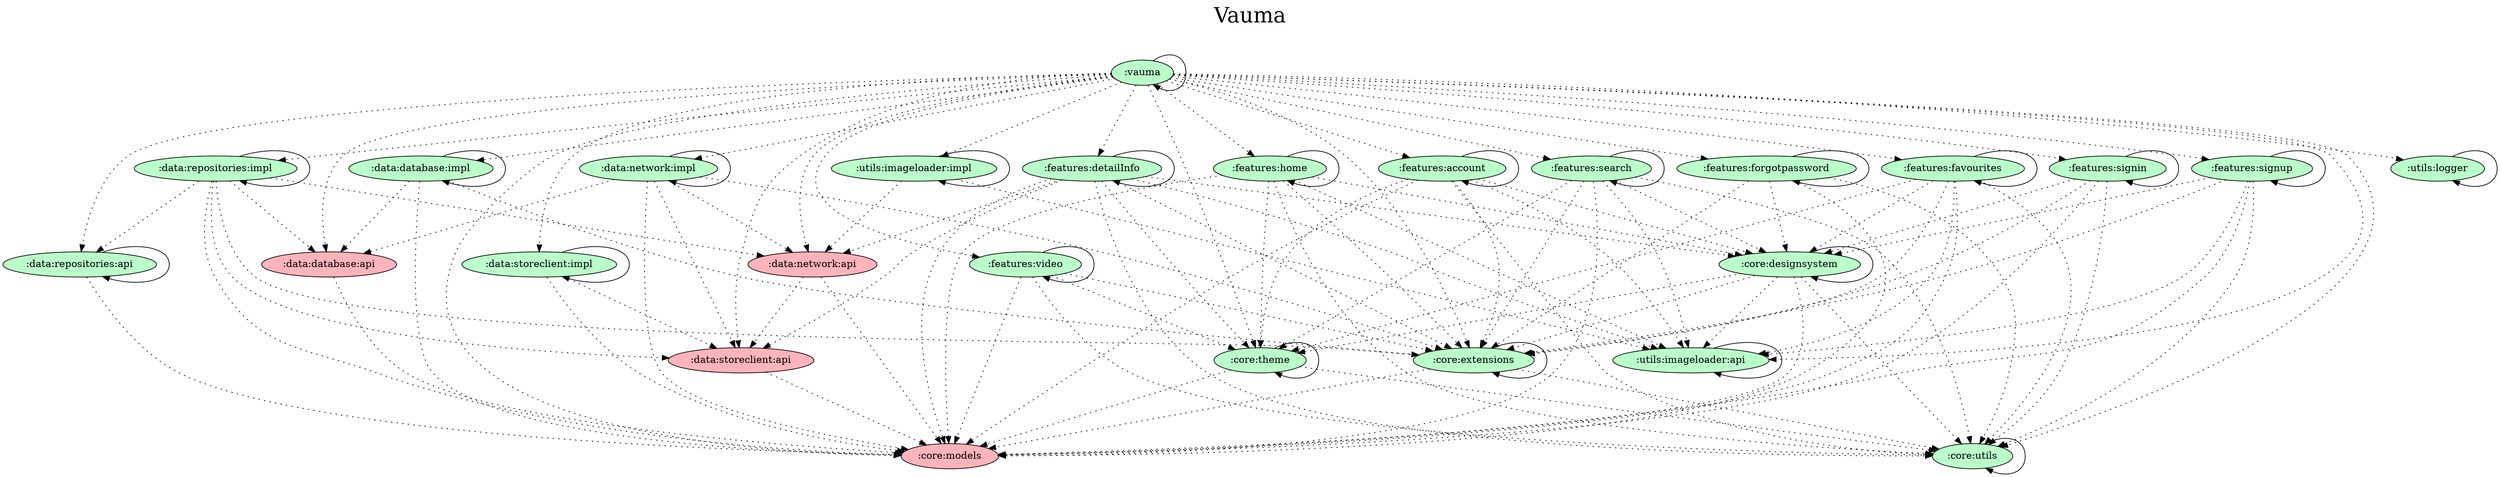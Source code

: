 digraph {
  graph [label="Vauma\n ",labelloc=t,fontsize=30,ranksep=1.4];
  node [style=filled, fillcolor="#bbbbbb"];
  rankdir=TB;

  # Projects

  ":core:designsystem" [fillcolor="#baffc9"];
  ":core:extensions" [fillcolor="#baffc9"];
  ":core:models" [fillcolor="#ffb3ba"];
  ":core:theme" [fillcolor="#baffc9"];
  ":core:utils" [fillcolor="#baffc9"];
  ":data:database:api" [fillcolor="#ffb3ba"];
  ":data:database:impl" [fillcolor="#baffc9"];
  ":data:network:api" [fillcolor="#ffb3ba"];
  ":data:network:impl" [fillcolor="#baffc9"];
  ":data:repositories:api" [fillcolor="#baffc9"];
  ":data:repositories:impl" [fillcolor="#baffc9"];
  ":data:storeclient:api" [fillcolor="#ffb3ba"];
  ":data:storeclient:impl" [fillcolor="#baffc9"];
  ":features:account" [fillcolor="#baffc9"];
  ":features:detailInfo" [fillcolor="#baffc9"];
  ":features:favourites" [fillcolor="#baffc9"];
  ":features:forgotpassword" [fillcolor="#baffc9"];
  ":features:home" [fillcolor="#baffc9"];
  ":features:search" [fillcolor="#baffc9"];
  ":features:signin" [fillcolor="#baffc9"];
  ":features:signup" [fillcolor="#baffc9"];
  ":features:video" [fillcolor="#baffc9"];
  ":utils:imageloader:api" [fillcolor="#baffc9"];
  ":utils:imageloader:impl" [fillcolor="#baffc9"];
  ":utils:logger" [fillcolor="#baffc9"];
  ":vauma" [fillcolor="#baffc9"];

  {rank = same;}

  # Dependencies

  ":vauma" -> ":vauma"
  ":vauma" -> ":features:signin" [style=dotted]
  ":vauma" -> ":features:signup" [style=dotted]
  ":vauma" -> ":features:forgotpassword" [style=dotted]
  ":vauma" -> ":features:account" [style=dotted]
  ":vauma" -> ":features:home" [style=dotted]
  ":vauma" -> ":features:favourites" [style=dotted]
  ":vauma" -> ":features:detailInfo" [style=dotted]
  ":vauma" -> ":features:search" [style=dotted]
  ":vauma" -> ":features:video" [style=dotted]
  ":vauma" -> ":data:repositories:api" [style=dotted]
  ":vauma" -> ":data:repositories:impl" [style=dotted]
  ":vauma" -> ":data:network:api" [style=dotted]
  ":vauma" -> ":data:network:impl" [style=dotted]
  ":vauma" -> ":data:storeclient:api" [style=dotted]
  ":vauma" -> ":data:storeclient:impl" [style=dotted]
  ":vauma" -> ":data:database:api" [style=dotted]
  ":vauma" -> ":data:database:impl" [style=dotted]
  ":vauma" -> ":core:theme" [style=dotted]
  ":vauma" -> ":core:utils" [style=dotted]
  ":vauma" -> ":core:extensions" [style=dotted]
  ":vauma" -> ":core:models" [style=dotted]
  ":vauma" -> ":utils:logger" [style=dotted]
  ":vauma" -> ":utils:imageloader:api" [style=dotted]
  ":vauma" -> ":utils:imageloader:impl" [style=dotted]
  ":core:extensions" -> ":core:extensions"
  ":core:extensions" -> ":core:models" [style=dotted]
  ":core:extensions" -> ":core:utils" [style=dotted]
  ":core:utils" -> ":core:utils"
  ":core:theme" -> ":core:theme"
  ":core:theme" -> ":core:models" [style=dotted]
  ":core:theme" -> ":core:utils" [style=dotted]
  ":core:designsystem" -> ":core:designsystem"
  ":core:designsystem" -> ":core:models" [style=dotted]
  ":core:designsystem" -> ":core:utils" [style=dotted]
  ":core:designsystem" -> ":core:extensions" [style=dotted]
  ":core:designsystem" -> ":core:theme" [style=dotted]
  ":core:designsystem" -> ":utils:imageloader:api" [style=dotted]
  ":features:search" -> ":features:search"
  ":features:search" -> ":core:models" [style=dotted]
  ":features:search" -> ":core:utils" [style=dotted]
  ":features:search" -> ":core:theme" [style=dotted]
  ":features:search" -> ":core:extensions" [style=dotted]
  ":features:search" -> ":core:designsystem" [style=dotted]
  ":features:search" -> ":utils:imageloader:api" [style=dotted]
  ":features:favourites" -> ":features:favourites"
  ":features:favourites" -> ":core:models" [style=dotted]
  ":features:favourites" -> ":core:utils" [style=dotted]
  ":features:favourites" -> ":core:designsystem" [style=dotted]
  ":features:favourites" -> ":core:theme" [style=dotted]
  ":features:favourites" -> ":core:extensions" [style=dotted]
  ":features:favourites" -> ":utils:imageloader:api" [style=dotted]
  ":features:signin" -> ":features:signin"
  ":features:signin" -> ":core:models" [style=dotted]
  ":features:signin" -> ":core:utils" [style=dotted]
  ":features:signin" -> ":core:extensions" [style=dotted]
  ":features:signin" -> ":core:designsystem" [style=dotted]
  ":features:detailInfo" -> ":features:detailInfo"
  ":features:detailInfo" -> ":core:models" [style=dotted]
  ":features:detailInfo" -> ":core:utils" [style=dotted]
  ":features:detailInfo" -> ":core:theme" [style=dotted]
  ":features:detailInfo" -> ":core:extensions" [style=dotted]
  ":features:detailInfo" -> ":core:designsystem" [style=dotted]
  ":features:detailInfo" -> ":utils:imageloader:api" [style=dotted]
  ":features:detailInfo" -> ":data:storeclient:api" [style=dotted]
  ":features:detailInfo" -> ":data:network:api" [style=dotted]
  ":features:video" -> ":features:video"
  ":features:video" -> ":core:models" [style=dotted]
  ":features:video" -> ":core:utils" [style=dotted]
  ":features:video" -> ":core:theme" [style=dotted]
  ":features:video" -> ":core:extensions" [style=dotted]
  ":features:signup" -> ":features:signup"
  ":features:signup" -> ":core:models" [style=dotted]
  ":features:signup" -> ":core:utils" [style=dotted]
  ":features:signup" -> ":core:extensions" [style=dotted]
  ":features:signup" -> ":core:designsystem" [style=dotted]
  ":features:signup" -> ":utils:imageloader:api" [style=dotted]
  ":features:account" -> ":features:account"
  ":features:account" -> ":core:models" [style=dotted]
  ":features:account" -> ":core:utils" [style=dotted]
  ":features:account" -> ":core:theme" [style=dotted]
  ":features:account" -> ":core:extensions" [style=dotted]
  ":features:account" -> ":core:designsystem" [style=dotted]
  ":features:account" -> ":utils:imageloader:api" [style=dotted]
  ":features:forgotpassword" -> ":features:forgotpassword"
  ":features:forgotpassword" -> ":core:models" [style=dotted]
  ":features:forgotpassword" -> ":core:utils" [style=dotted]
  ":features:forgotpassword" -> ":core:extensions" [style=dotted]
  ":features:forgotpassword" -> ":core:designsystem" [style=dotted]
  ":features:home" -> ":features:home"
  ":features:home" -> ":core:models" [style=dotted]
  ":features:home" -> ":core:utils" [style=dotted]
  ":features:home" -> ":core:theme" [style=dotted]
  ":features:home" -> ":core:extensions" [style=dotted]
  ":features:home" -> ":core:designsystem" [style=dotted]
  ":features:home" -> ":utils:imageloader:api" [style=dotted]
  ":utils:logger" -> ":utils:logger"
  ":data:storeclient:impl" -> ":data:storeclient:impl"
  ":data:storeclient:impl" -> ":core:models" [style=dotted]
  ":data:storeclient:impl" -> ":data:storeclient:api" [style=dotted]
  ":data:storeclient:api" -> ":core:models" [style=dotted]
  ":data:database:impl" -> ":data:database:impl"
  ":data:database:impl" -> ":core:models" [style=dotted]
  ":data:database:impl" -> ":core:extensions" [style=dotted]
  ":data:database:impl" -> ":data:database:api" [style=dotted]
  ":data:database:api" -> ":core:models" [style=dotted]
  ":data:repositories:impl" -> ":data:repositories:impl"
  ":data:repositories:impl" -> ":core:extensions" [style=dotted]
  ":data:repositories:impl" -> ":core:models" [style=dotted]
  ":data:repositories:impl" -> ":data:network:api" [style=dotted]
  ":data:repositories:impl" -> ":data:storeclient:api" [style=dotted]
  ":data:repositories:impl" -> ":data:database:api" [style=dotted]
  ":data:repositories:impl" -> ":data:repositories:api" [style=dotted]
  ":data:repositories:api" -> ":data:repositories:api"
  ":data:repositories:api" -> ":core:models" [style=dotted]
  ":data:network:impl" -> ":data:network:impl"
  ":data:network:impl" -> ":core:extensions" [style=dotted]
  ":data:network:impl" -> ":core:models" [style=dotted]
  ":data:network:impl" -> ":data:storeclient:api" [style=dotted]
  ":data:network:impl" -> ":data:network:api" [style=dotted]
  ":data:network:impl" -> ":data:database:api" [style=dotted]
  ":data:network:api" -> ":data:storeclient:api" [style=dotted]
  ":data:network:api" -> ":core:models" [style=dotted]
  ":utils:imageloader:impl" -> ":utils:imageloader:impl"
  ":utils:imageloader:impl" -> ":data:network:api" [style=dotted]
  ":utils:imageloader:impl" -> ":utils:imageloader:api" [style=dotted]
  ":utils:imageloader:api" -> ":utils:imageloader:api"
}
